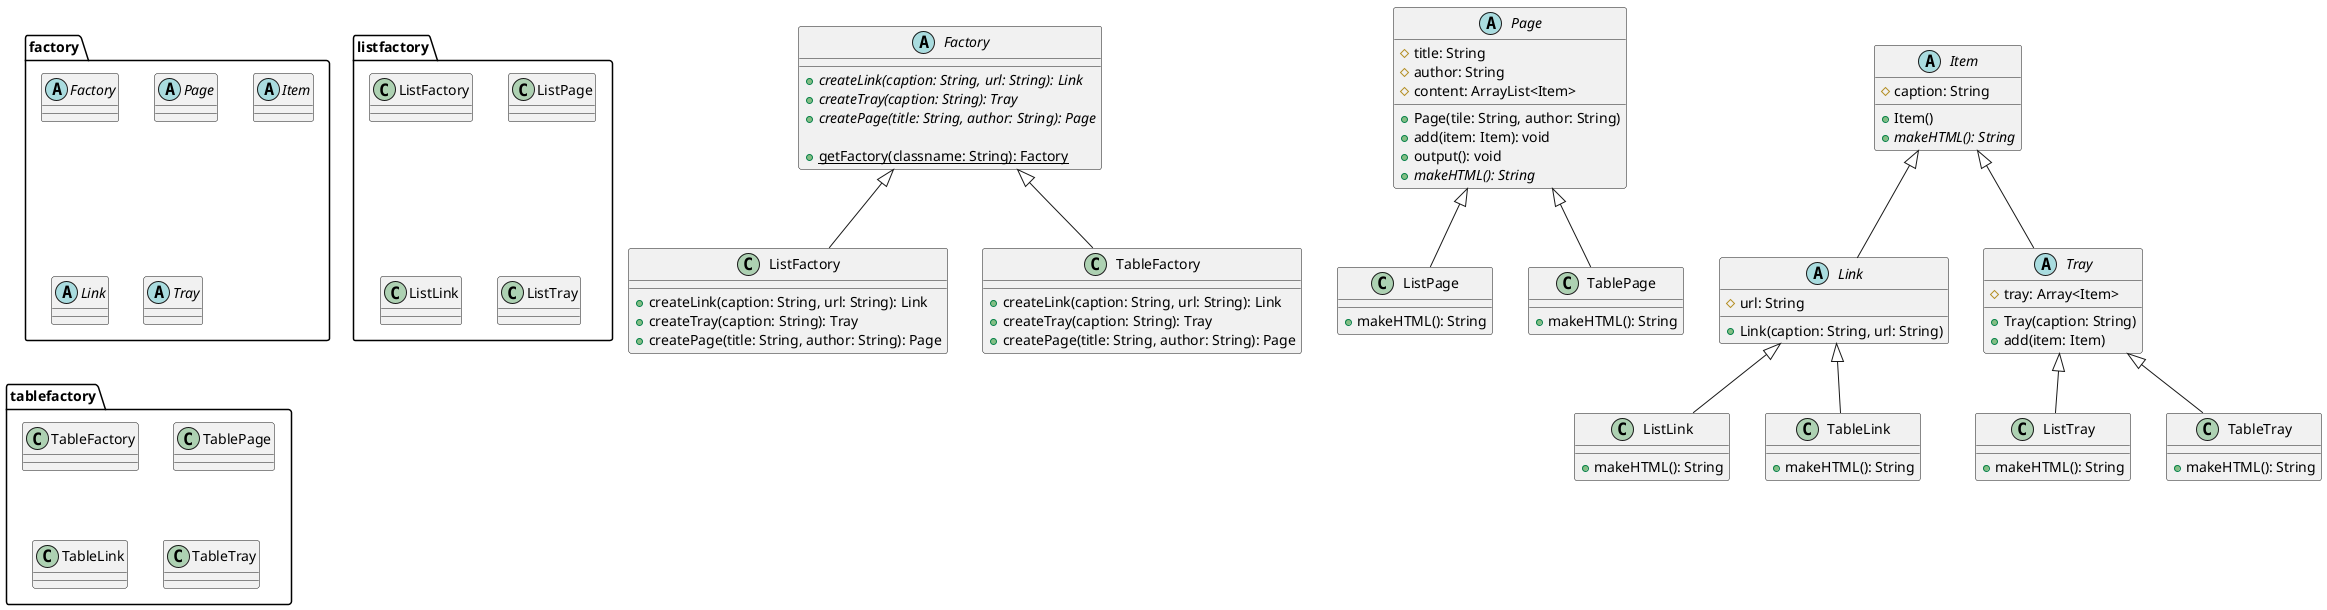 @startuml

package factory <<Folder>> {
    abstract class Factory
    abstract class Page
    abstract class Item
    abstract class Link
    abstract class Tray
}

package listfactory <<Folder>> {
    class ListFactory
    class ListPage
    class ListLink
    class ListTray
}


package tablefactory <<Folder>> {
    class TableFactory
    class TablePage
    class TableLink
    class TableTray
}

abstract class Factory {
    +createLink(caption: String, url: String): Link {abstract}
    +createTray(caption: String): Tray {abstract}
    +createPage(title: String, author: String): Page {abstract}

    +getFactory(classname: String): Factory {static}
}

abstract class Page {
    #title: String
    #author: String
    #content: ArrayList<Item>

    +Page(tile: String, author: String)
    +add(item: Item): void
    +output(): void
    +makeHTML(): String {abstract}

}

abstract class Item {
    #caption: String

    +Item()
    +makeHTML(): String {abstract}
}

abstract class Link extends Item {
    #url: String

    +Link(caption: String, url: String)
}

abstract class Tray extends Item {
    #tray: Array<Item>

    +Tray(caption: String)
    +add(item: Item)
}

class ListFactory extends Factory {
    +createLink(caption: String, url: String): Link
    +createTray(caption: String): Tray
    +createPage(title: String, author: String): Page
}

class ListPage extends Page {
    +makeHTML(): String
}

class ListLink extends Link {
    +makeHTML(): String
}

class ListTray extends Tray {
    +makeHTML(): String
}

class TableFactory extends Factory {
    +createLink(caption: String, url: String): Link
    +createTray(caption: String): Tray
    +createPage(title: String, author: String): Page
}

class TablePage extends Page {
    +makeHTML(): String
}

class TableLink extends Link {
    +makeHTML(): String
}

class TableTray extends Tray {
    +makeHTML(): String
}
@enduml